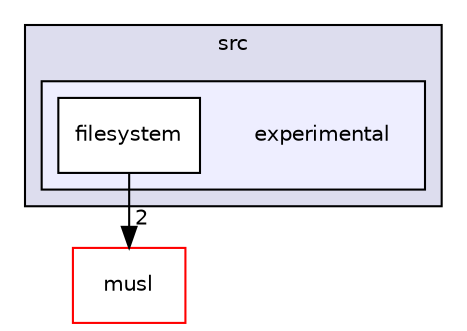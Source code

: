 digraph "contracts/libc++/upstream/src/experimental" {
  compound=true
  node [ fontsize="10", fontname="Helvetica"];
  edge [ labelfontsize="10", labelfontname="Helvetica"];
  subgraph clusterdir_b3059b9e6c2c4c5015bfaee2e51792e6 {
    graph [ bgcolor="#ddddee", pencolor="black", label="src" fontname="Helvetica", fontsize="10", URL="dir_b3059b9e6c2c4c5015bfaee2e51792e6.html"]
  subgraph clusterdir_0913b4a6efb5226409ee3bae22425c8c {
    graph [ bgcolor="#eeeeff", pencolor="black", label="" URL="dir_0913b4a6efb5226409ee3bae22425c8c.html"];
    dir_0913b4a6efb5226409ee3bae22425c8c [shape=plaintext label="experimental"];
    dir_990a6d5444639bd77d9b1d1f3c42f0c1 [shape=box label="filesystem" color="black" fillcolor="white" style="filled" URL="dir_990a6d5444639bd77d9b1d1f3c42f0c1.html"];
  }
  }
  dir_50d7137a7301a66ec452987911b28b88 [shape=box label="musl" fillcolor="white" style="filled" color="red" URL="dir_50d7137a7301a66ec452987911b28b88.html"];
  dir_990a6d5444639bd77d9b1d1f3c42f0c1->dir_50d7137a7301a66ec452987911b28b88 [headlabel="2", labeldistance=1.5 headhref="dir_000053_000020.html"];
}
